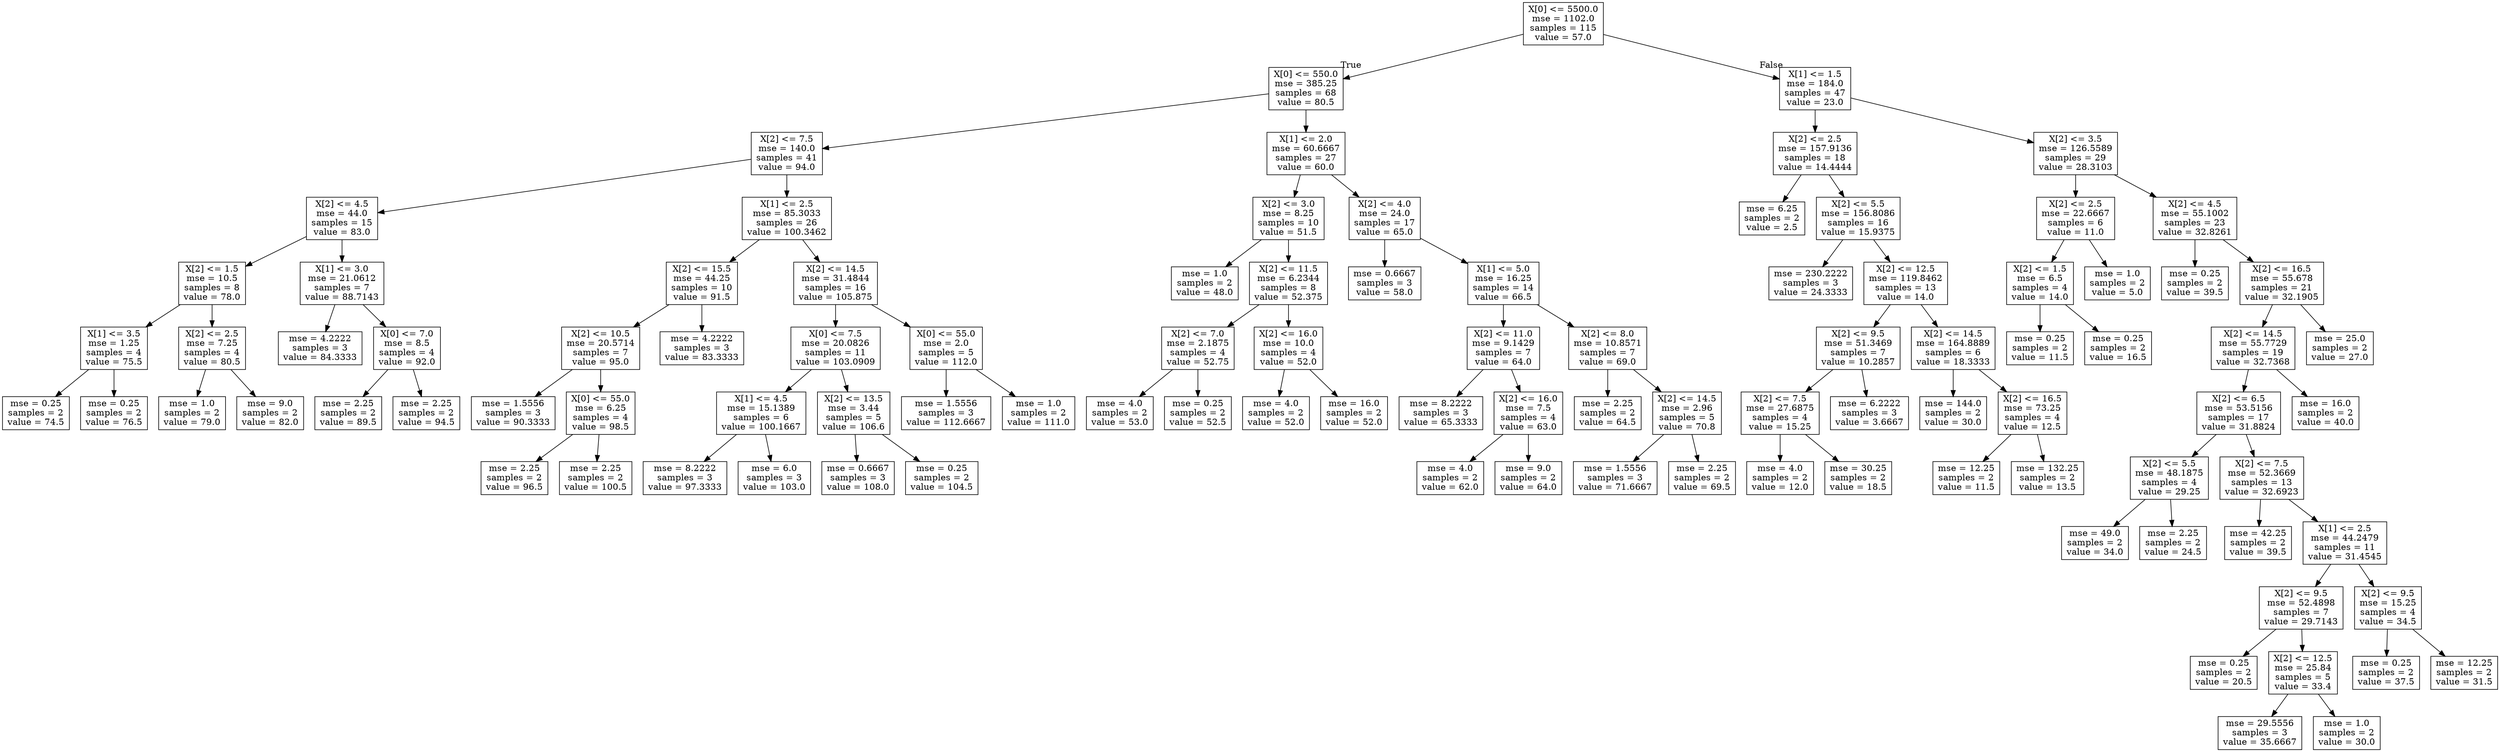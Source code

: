 digraph Tree {
node [shape=box] ;
0 [label="X[0] <= 5500.0\nmse = 1102.0\nsamples = 115\nvalue = 57.0"] ;
1 [label="X[0] <= 550.0\nmse = 385.25\nsamples = 68\nvalue = 80.5"] ;
0 -> 1 [labeldistance=2.5, labelangle=45, headlabel="True"] ;
2 [label="X[2] <= 7.5\nmse = 140.0\nsamples = 41\nvalue = 94.0"] ;
1 -> 2 ;
3 [label="X[2] <= 4.5\nmse = 44.0\nsamples = 15\nvalue = 83.0"] ;
2 -> 3 ;
4 [label="X[2] <= 1.5\nmse = 10.5\nsamples = 8\nvalue = 78.0"] ;
3 -> 4 ;
5 [label="X[1] <= 3.5\nmse = 1.25\nsamples = 4\nvalue = 75.5"] ;
4 -> 5 ;
6 [label="mse = 0.25\nsamples = 2\nvalue = 74.5"] ;
5 -> 6 ;
7 [label="mse = 0.25\nsamples = 2\nvalue = 76.5"] ;
5 -> 7 ;
8 [label="X[2] <= 2.5\nmse = 7.25\nsamples = 4\nvalue = 80.5"] ;
4 -> 8 ;
9 [label="mse = 1.0\nsamples = 2\nvalue = 79.0"] ;
8 -> 9 ;
10 [label="mse = 9.0\nsamples = 2\nvalue = 82.0"] ;
8 -> 10 ;
11 [label="X[1] <= 3.0\nmse = 21.0612\nsamples = 7\nvalue = 88.7143"] ;
3 -> 11 ;
12 [label="mse = 4.2222\nsamples = 3\nvalue = 84.3333"] ;
11 -> 12 ;
13 [label="X[0] <= 7.0\nmse = 8.5\nsamples = 4\nvalue = 92.0"] ;
11 -> 13 ;
14 [label="mse = 2.25\nsamples = 2\nvalue = 89.5"] ;
13 -> 14 ;
15 [label="mse = 2.25\nsamples = 2\nvalue = 94.5"] ;
13 -> 15 ;
16 [label="X[1] <= 2.5\nmse = 85.3033\nsamples = 26\nvalue = 100.3462"] ;
2 -> 16 ;
17 [label="X[2] <= 15.5\nmse = 44.25\nsamples = 10\nvalue = 91.5"] ;
16 -> 17 ;
18 [label="X[2] <= 10.5\nmse = 20.5714\nsamples = 7\nvalue = 95.0"] ;
17 -> 18 ;
19 [label="mse = 1.5556\nsamples = 3\nvalue = 90.3333"] ;
18 -> 19 ;
20 [label="X[0] <= 55.0\nmse = 6.25\nsamples = 4\nvalue = 98.5"] ;
18 -> 20 ;
21 [label="mse = 2.25\nsamples = 2\nvalue = 96.5"] ;
20 -> 21 ;
22 [label="mse = 2.25\nsamples = 2\nvalue = 100.5"] ;
20 -> 22 ;
23 [label="mse = 4.2222\nsamples = 3\nvalue = 83.3333"] ;
17 -> 23 ;
24 [label="X[2] <= 14.5\nmse = 31.4844\nsamples = 16\nvalue = 105.875"] ;
16 -> 24 ;
25 [label="X[0] <= 7.5\nmse = 20.0826\nsamples = 11\nvalue = 103.0909"] ;
24 -> 25 ;
26 [label="X[1] <= 4.5\nmse = 15.1389\nsamples = 6\nvalue = 100.1667"] ;
25 -> 26 ;
27 [label="mse = 8.2222\nsamples = 3\nvalue = 97.3333"] ;
26 -> 27 ;
28 [label="mse = 6.0\nsamples = 3\nvalue = 103.0"] ;
26 -> 28 ;
29 [label="X[2] <= 13.5\nmse = 3.44\nsamples = 5\nvalue = 106.6"] ;
25 -> 29 ;
30 [label="mse = 0.6667\nsamples = 3\nvalue = 108.0"] ;
29 -> 30 ;
31 [label="mse = 0.25\nsamples = 2\nvalue = 104.5"] ;
29 -> 31 ;
32 [label="X[0] <= 55.0\nmse = 2.0\nsamples = 5\nvalue = 112.0"] ;
24 -> 32 ;
33 [label="mse = 1.5556\nsamples = 3\nvalue = 112.6667"] ;
32 -> 33 ;
34 [label="mse = 1.0\nsamples = 2\nvalue = 111.0"] ;
32 -> 34 ;
35 [label="X[1] <= 2.0\nmse = 60.6667\nsamples = 27\nvalue = 60.0"] ;
1 -> 35 ;
36 [label="X[2] <= 3.0\nmse = 8.25\nsamples = 10\nvalue = 51.5"] ;
35 -> 36 ;
37 [label="mse = 1.0\nsamples = 2\nvalue = 48.0"] ;
36 -> 37 ;
38 [label="X[2] <= 11.5\nmse = 6.2344\nsamples = 8\nvalue = 52.375"] ;
36 -> 38 ;
39 [label="X[2] <= 7.0\nmse = 2.1875\nsamples = 4\nvalue = 52.75"] ;
38 -> 39 ;
40 [label="mse = 4.0\nsamples = 2\nvalue = 53.0"] ;
39 -> 40 ;
41 [label="mse = 0.25\nsamples = 2\nvalue = 52.5"] ;
39 -> 41 ;
42 [label="X[2] <= 16.0\nmse = 10.0\nsamples = 4\nvalue = 52.0"] ;
38 -> 42 ;
43 [label="mse = 4.0\nsamples = 2\nvalue = 52.0"] ;
42 -> 43 ;
44 [label="mse = 16.0\nsamples = 2\nvalue = 52.0"] ;
42 -> 44 ;
45 [label="X[2] <= 4.0\nmse = 24.0\nsamples = 17\nvalue = 65.0"] ;
35 -> 45 ;
46 [label="mse = 0.6667\nsamples = 3\nvalue = 58.0"] ;
45 -> 46 ;
47 [label="X[1] <= 5.0\nmse = 16.25\nsamples = 14\nvalue = 66.5"] ;
45 -> 47 ;
48 [label="X[2] <= 11.0\nmse = 9.1429\nsamples = 7\nvalue = 64.0"] ;
47 -> 48 ;
49 [label="mse = 8.2222\nsamples = 3\nvalue = 65.3333"] ;
48 -> 49 ;
50 [label="X[2] <= 16.0\nmse = 7.5\nsamples = 4\nvalue = 63.0"] ;
48 -> 50 ;
51 [label="mse = 4.0\nsamples = 2\nvalue = 62.0"] ;
50 -> 51 ;
52 [label="mse = 9.0\nsamples = 2\nvalue = 64.0"] ;
50 -> 52 ;
53 [label="X[2] <= 8.0\nmse = 10.8571\nsamples = 7\nvalue = 69.0"] ;
47 -> 53 ;
54 [label="mse = 2.25\nsamples = 2\nvalue = 64.5"] ;
53 -> 54 ;
55 [label="X[2] <= 14.5\nmse = 2.96\nsamples = 5\nvalue = 70.8"] ;
53 -> 55 ;
56 [label="mse = 1.5556\nsamples = 3\nvalue = 71.6667"] ;
55 -> 56 ;
57 [label="mse = 2.25\nsamples = 2\nvalue = 69.5"] ;
55 -> 57 ;
58 [label="X[1] <= 1.5\nmse = 184.0\nsamples = 47\nvalue = 23.0"] ;
0 -> 58 [labeldistance=2.5, labelangle=-45, headlabel="False"] ;
59 [label="X[2] <= 2.5\nmse = 157.9136\nsamples = 18\nvalue = 14.4444"] ;
58 -> 59 ;
60 [label="mse = 6.25\nsamples = 2\nvalue = 2.5"] ;
59 -> 60 ;
61 [label="X[2] <= 5.5\nmse = 156.8086\nsamples = 16\nvalue = 15.9375"] ;
59 -> 61 ;
62 [label="mse = 230.2222\nsamples = 3\nvalue = 24.3333"] ;
61 -> 62 ;
63 [label="X[2] <= 12.5\nmse = 119.8462\nsamples = 13\nvalue = 14.0"] ;
61 -> 63 ;
64 [label="X[2] <= 9.5\nmse = 51.3469\nsamples = 7\nvalue = 10.2857"] ;
63 -> 64 ;
65 [label="X[2] <= 7.5\nmse = 27.6875\nsamples = 4\nvalue = 15.25"] ;
64 -> 65 ;
66 [label="mse = 4.0\nsamples = 2\nvalue = 12.0"] ;
65 -> 66 ;
67 [label="mse = 30.25\nsamples = 2\nvalue = 18.5"] ;
65 -> 67 ;
68 [label="mse = 6.2222\nsamples = 3\nvalue = 3.6667"] ;
64 -> 68 ;
69 [label="X[2] <= 14.5\nmse = 164.8889\nsamples = 6\nvalue = 18.3333"] ;
63 -> 69 ;
70 [label="mse = 144.0\nsamples = 2\nvalue = 30.0"] ;
69 -> 70 ;
71 [label="X[2] <= 16.5\nmse = 73.25\nsamples = 4\nvalue = 12.5"] ;
69 -> 71 ;
72 [label="mse = 12.25\nsamples = 2\nvalue = 11.5"] ;
71 -> 72 ;
73 [label="mse = 132.25\nsamples = 2\nvalue = 13.5"] ;
71 -> 73 ;
74 [label="X[2] <= 3.5\nmse = 126.5589\nsamples = 29\nvalue = 28.3103"] ;
58 -> 74 ;
75 [label="X[2] <= 2.5\nmse = 22.6667\nsamples = 6\nvalue = 11.0"] ;
74 -> 75 ;
76 [label="X[2] <= 1.5\nmse = 6.5\nsamples = 4\nvalue = 14.0"] ;
75 -> 76 ;
77 [label="mse = 0.25\nsamples = 2\nvalue = 11.5"] ;
76 -> 77 ;
78 [label="mse = 0.25\nsamples = 2\nvalue = 16.5"] ;
76 -> 78 ;
79 [label="mse = 1.0\nsamples = 2\nvalue = 5.0"] ;
75 -> 79 ;
80 [label="X[2] <= 4.5\nmse = 55.1002\nsamples = 23\nvalue = 32.8261"] ;
74 -> 80 ;
81 [label="mse = 0.25\nsamples = 2\nvalue = 39.5"] ;
80 -> 81 ;
82 [label="X[2] <= 16.5\nmse = 55.678\nsamples = 21\nvalue = 32.1905"] ;
80 -> 82 ;
83 [label="X[2] <= 14.5\nmse = 55.7729\nsamples = 19\nvalue = 32.7368"] ;
82 -> 83 ;
84 [label="X[2] <= 6.5\nmse = 53.5156\nsamples = 17\nvalue = 31.8824"] ;
83 -> 84 ;
85 [label="X[2] <= 5.5\nmse = 48.1875\nsamples = 4\nvalue = 29.25"] ;
84 -> 85 ;
86 [label="mse = 49.0\nsamples = 2\nvalue = 34.0"] ;
85 -> 86 ;
87 [label="mse = 2.25\nsamples = 2\nvalue = 24.5"] ;
85 -> 87 ;
88 [label="X[2] <= 7.5\nmse = 52.3669\nsamples = 13\nvalue = 32.6923"] ;
84 -> 88 ;
89 [label="mse = 42.25\nsamples = 2\nvalue = 39.5"] ;
88 -> 89 ;
90 [label="X[1] <= 2.5\nmse = 44.2479\nsamples = 11\nvalue = 31.4545"] ;
88 -> 90 ;
91 [label="X[2] <= 9.5\nmse = 52.4898\nsamples = 7\nvalue = 29.7143"] ;
90 -> 91 ;
92 [label="mse = 0.25\nsamples = 2\nvalue = 20.5"] ;
91 -> 92 ;
93 [label="X[2] <= 12.5\nmse = 25.84\nsamples = 5\nvalue = 33.4"] ;
91 -> 93 ;
94 [label="mse = 29.5556\nsamples = 3\nvalue = 35.6667"] ;
93 -> 94 ;
95 [label="mse = 1.0\nsamples = 2\nvalue = 30.0"] ;
93 -> 95 ;
96 [label="X[2] <= 9.5\nmse = 15.25\nsamples = 4\nvalue = 34.5"] ;
90 -> 96 ;
97 [label="mse = 0.25\nsamples = 2\nvalue = 37.5"] ;
96 -> 97 ;
98 [label="mse = 12.25\nsamples = 2\nvalue = 31.5"] ;
96 -> 98 ;
99 [label="mse = 16.0\nsamples = 2\nvalue = 40.0"] ;
83 -> 99 ;
100 [label="mse = 25.0\nsamples = 2\nvalue = 27.0"] ;
82 -> 100 ;
}